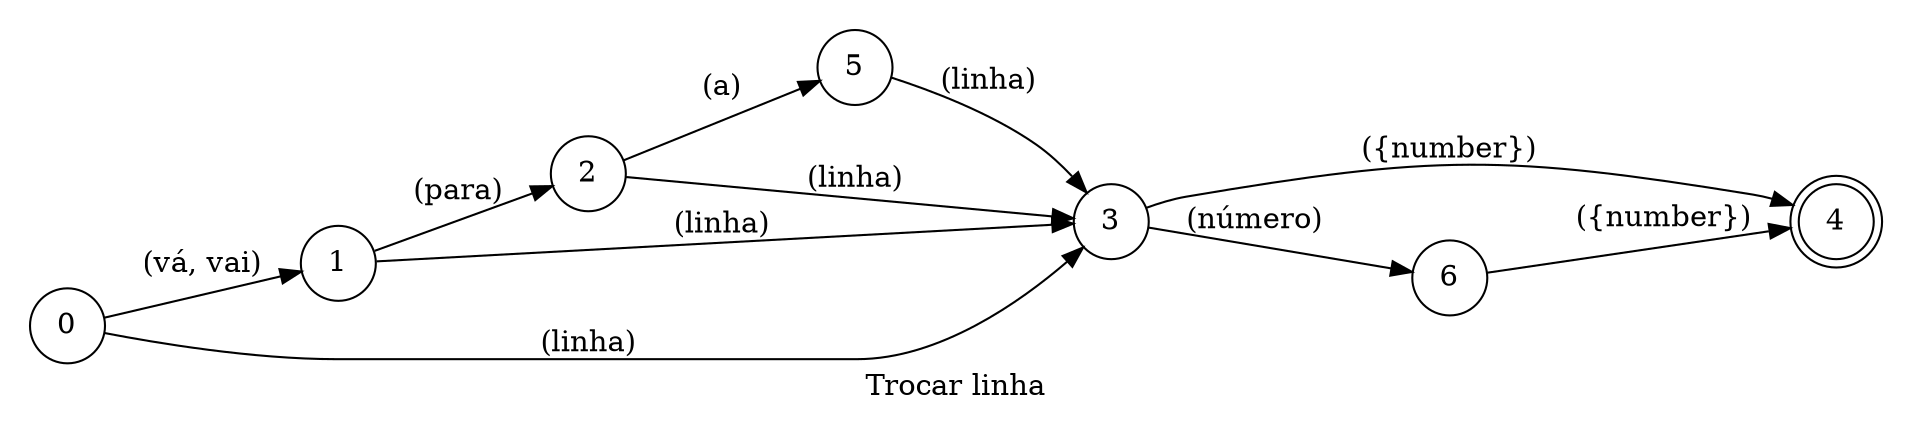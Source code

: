 digraph GoToLine {
    id="go_to_line";
    label="Trocar linha";
    lang="pt-BR";
    langName="Português";
    pad="0.2";
    rankdir=LR;
    node[shape=doublecircle]; 4;
    node[shape=circle];

    0 -> 1 [label="(vá, vai)"];
    1 -> 2 [label="(para)"];
    2 -> 5 [label="(a)"];
    {2 1 0 5} -> 3 [label="(linha)"];
    3 -> 6 [label="(número)"];
    {3 6} -> 4 [label="({number})", store=line];

    title="Trocar linha";
    desc="Move or cursor para uma linha diferente";

    examples="
        linha [number],
        vá para a linha [number],
        linha número [number],
        linha [number]
    ";
}